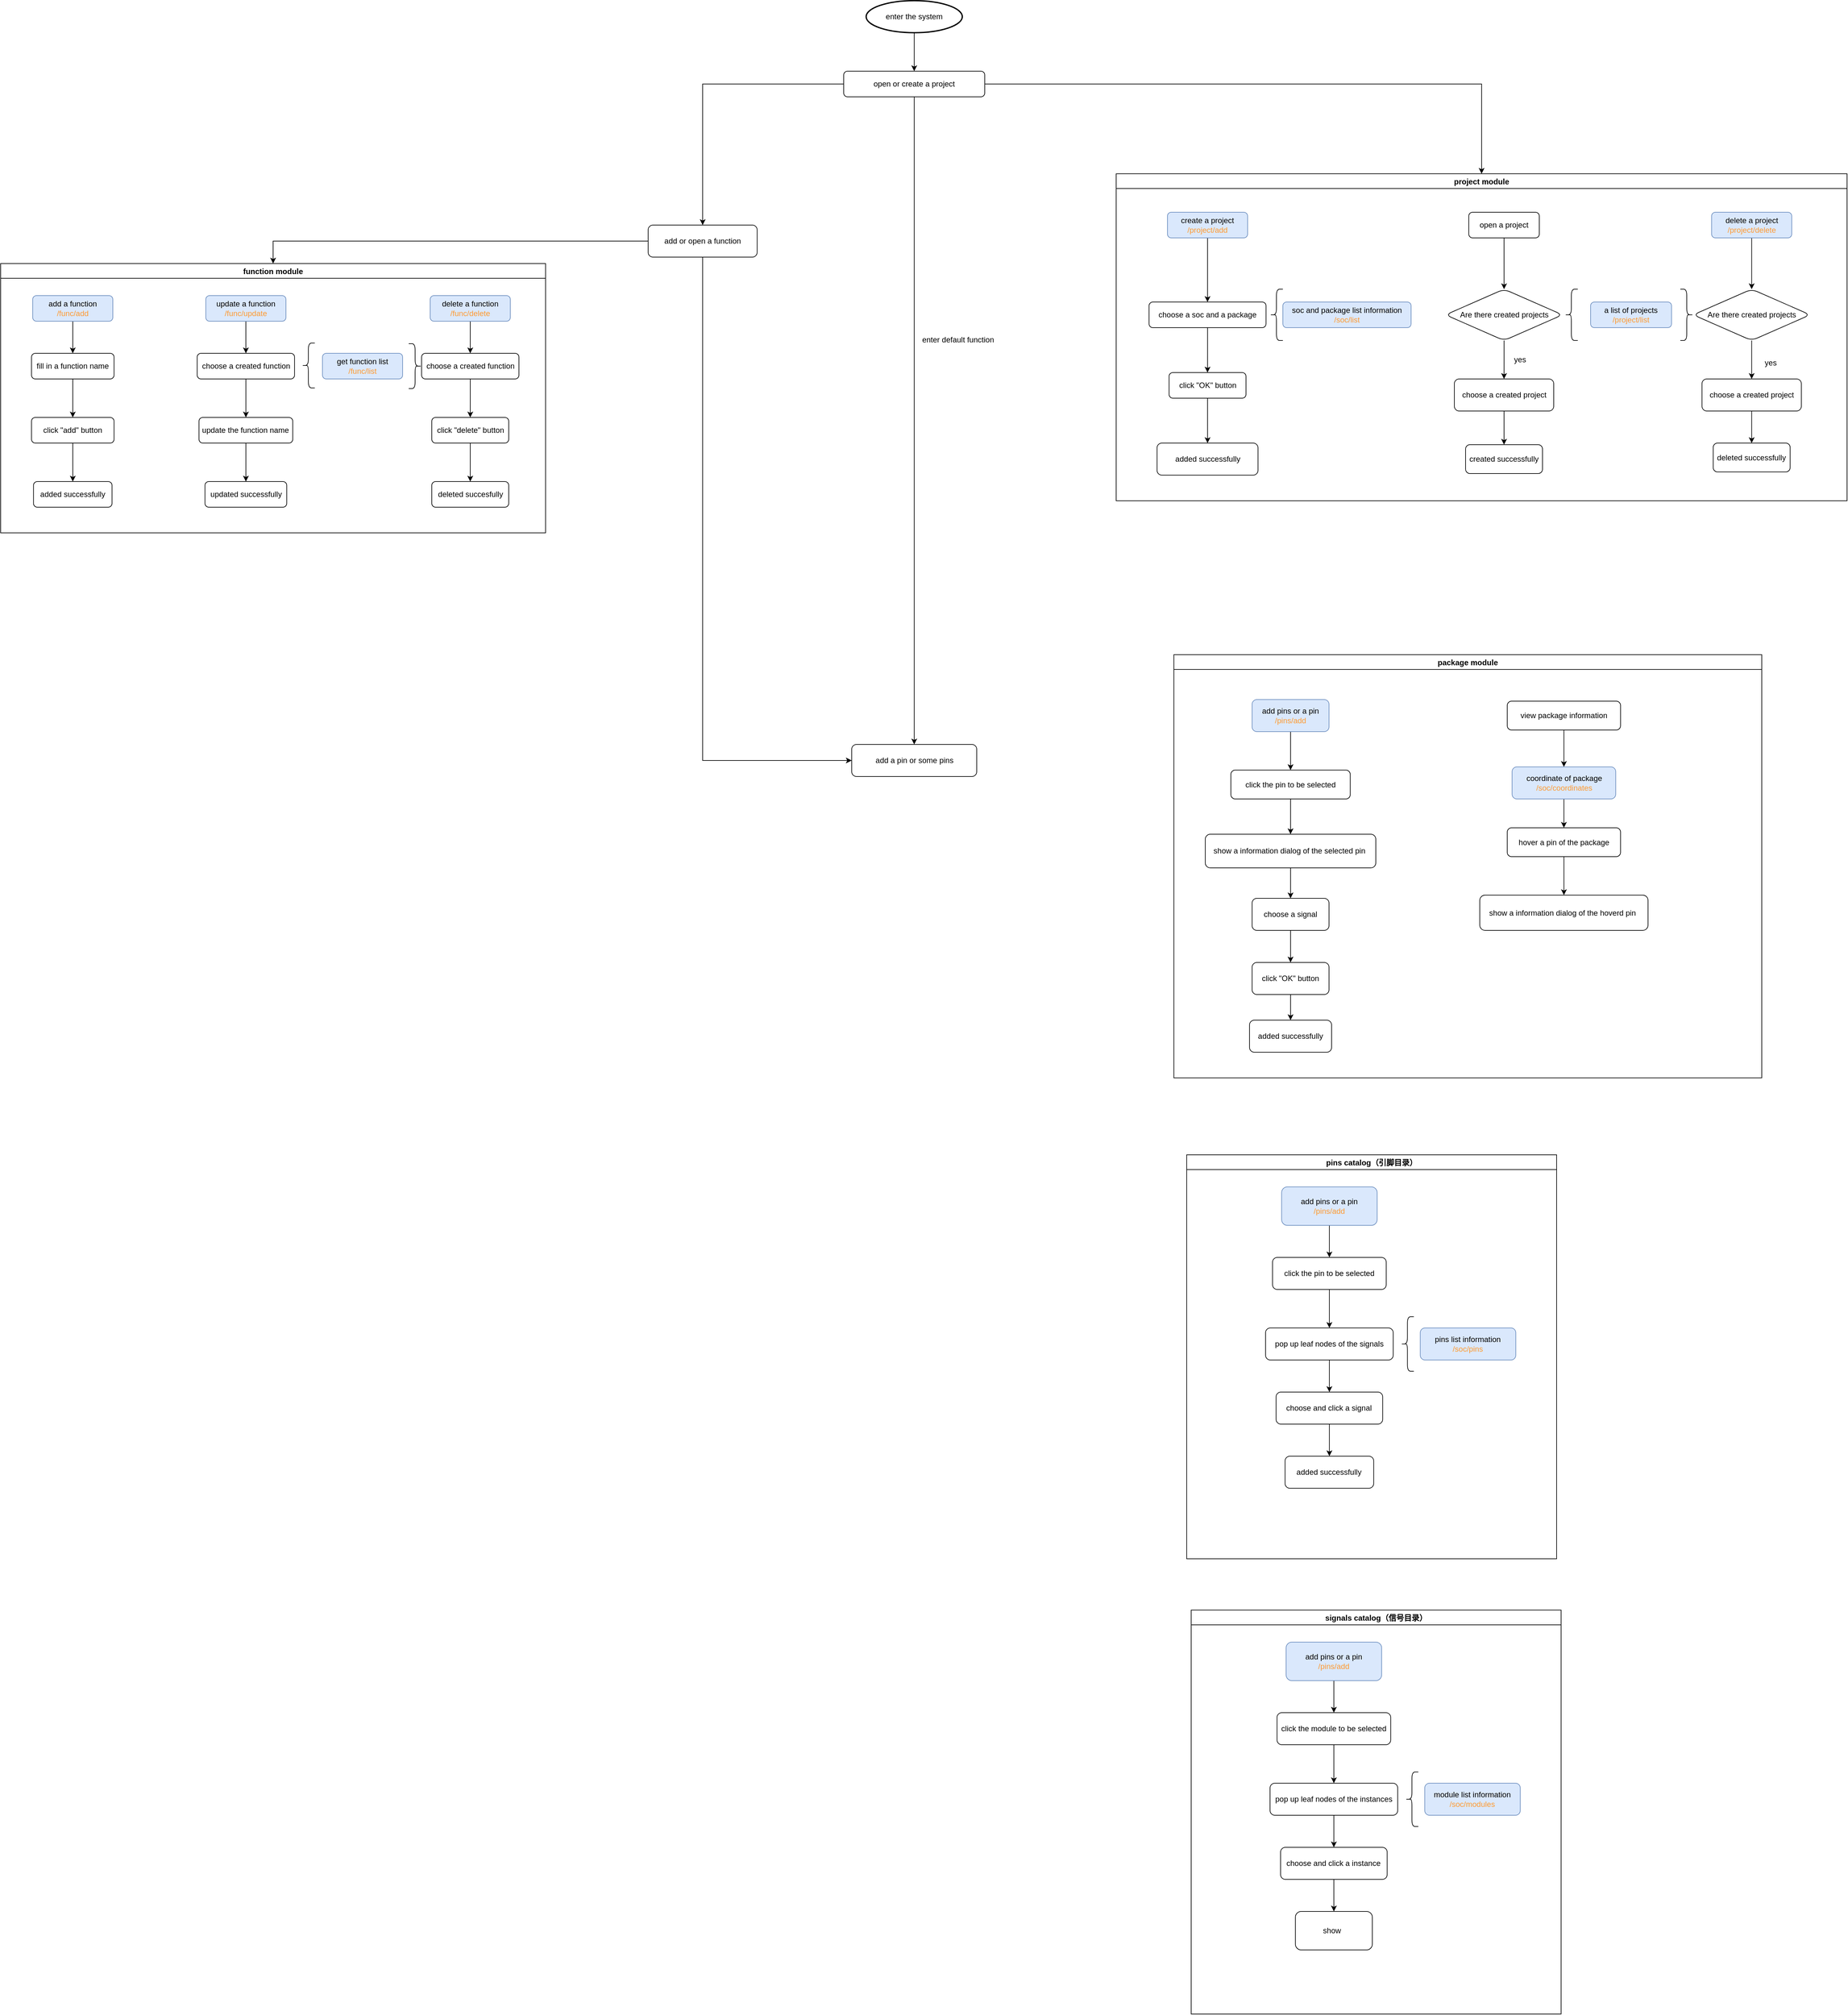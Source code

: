 <mxfile version="21.6.9" type="github">
  <diagram name="第 1 页" id="RwNHaqvqx1yM6rbf3E4Z">
    <mxGraphModel dx="3629" dy="1065" grid="1" gridSize="10" guides="1" tooltips="1" connect="1" arrows="1" fold="1" page="1" pageScale="1" pageWidth="827" pageHeight="1169" math="0" shadow="0">
      <root>
        <mxCell id="0" />
        <mxCell id="1" parent="0" />
        <mxCell id="MbABEbyhSuaw80Sl0B-3-3" style="edgeStyle=orthogonalEdgeStyle;rounded=0;orthogonalLoop=1;jettySize=auto;html=1;exitX=0.5;exitY=1;exitDx=0;exitDy=0;exitPerimeter=0;entryX=0.5;entryY=0;entryDx=0;entryDy=0;" edge="1" parent="1" source="MbABEbyhSuaw80Sl0B-3-1" target="MbABEbyhSuaw80Sl0B-3-2">
          <mxGeometry relative="1" as="geometry" />
        </mxCell>
        <mxCell id="MbABEbyhSuaw80Sl0B-3-1" value="enter the system" style="strokeWidth=2;html=1;shape=mxgraph.flowchart.start_1;whiteSpace=wrap;" vertex="1" parent="1">
          <mxGeometry x="320" y="40" width="150" height="50" as="geometry" />
        </mxCell>
        <mxCell id="MbABEbyhSuaw80Sl0B-3-5" style="edgeStyle=orthogonalEdgeStyle;rounded=0;orthogonalLoop=1;jettySize=auto;html=1;exitX=1;exitY=0.5;exitDx=0;exitDy=0;entryX=0.5;entryY=0;entryDx=0;entryDy=0;" edge="1" parent="1" source="MbABEbyhSuaw80Sl0B-3-2" target="MbABEbyhSuaw80Sl0B-3-4">
          <mxGeometry relative="1" as="geometry" />
        </mxCell>
        <mxCell id="MbABEbyhSuaw80Sl0B-3-42" value="" style="edgeStyle=orthogonalEdgeStyle;rounded=0;orthogonalLoop=1;jettySize=auto;html=1;" edge="1" parent="1" source="MbABEbyhSuaw80Sl0B-3-2" target="MbABEbyhSuaw80Sl0B-3-41">
          <mxGeometry relative="1" as="geometry" />
        </mxCell>
        <mxCell id="MbABEbyhSuaw80Sl0B-3-47" value="" style="edgeStyle=orthogonalEdgeStyle;rounded=0;orthogonalLoop=1;jettySize=auto;html=1;" edge="1" parent="1" source="MbABEbyhSuaw80Sl0B-3-2" target="MbABEbyhSuaw80Sl0B-3-46">
          <mxGeometry relative="1" as="geometry" />
        </mxCell>
        <mxCell id="MbABEbyhSuaw80Sl0B-3-2" value="open or create a project" style="rounded=1;whiteSpace=wrap;html=1;" vertex="1" parent="1">
          <mxGeometry x="285" y="150" width="220" height="40" as="geometry" />
        </mxCell>
        <mxCell id="MbABEbyhSuaw80Sl0B-3-4" value="project module" style="swimlane;" vertex="1" parent="1">
          <mxGeometry x="710" y="310" width="1140" height="510" as="geometry">
            <mxRectangle x="720" y="280" width="130" height="30" as="alternateBounds" />
          </mxGeometry>
        </mxCell>
        <mxCell id="MbABEbyhSuaw80Sl0B-3-12" style="edgeStyle=orthogonalEdgeStyle;rounded=0;orthogonalLoop=1;jettySize=auto;html=1;exitX=0.5;exitY=1;exitDx=0;exitDy=0;entryX=0.5;entryY=0;entryDx=0;entryDy=0;" edge="1" parent="MbABEbyhSuaw80Sl0B-3-4" source="MbABEbyhSuaw80Sl0B-3-6" target="MbABEbyhSuaw80Sl0B-3-11">
          <mxGeometry relative="1" as="geometry" />
        </mxCell>
        <mxCell id="MbABEbyhSuaw80Sl0B-3-6" value="create a project&lt;br&gt;&lt;font color=&quot;#ff9933&quot;&gt;/project/add&lt;/font&gt;" style="whiteSpace=wrap;html=1;fillColor=#dae8fc;strokeColor=#6c8ebf;rounded=1;" vertex="1" parent="MbABEbyhSuaw80Sl0B-3-4">
          <mxGeometry x="80" y="60" width="125" height="40" as="geometry" />
        </mxCell>
        <mxCell id="MbABEbyhSuaw80Sl0B-3-30" style="edgeStyle=orthogonalEdgeStyle;rounded=0;orthogonalLoop=1;jettySize=auto;html=1;exitX=0.5;exitY=1;exitDx=0;exitDy=0;entryX=0.5;entryY=0;entryDx=0;entryDy=0;" edge="1" parent="MbABEbyhSuaw80Sl0B-3-4" source="MbABEbyhSuaw80Sl0B-3-7" target="MbABEbyhSuaw80Sl0B-3-29">
          <mxGeometry relative="1" as="geometry" />
        </mxCell>
        <mxCell id="MbABEbyhSuaw80Sl0B-3-7" value="delete a project&lt;br&gt;&lt;font color=&quot;#ff9933&quot;&gt;/project/delete&lt;/font&gt;" style="whiteSpace=wrap;html=1;fillColor=#dae8fc;strokeColor=#6c8ebf;rounded=1;" vertex="1" parent="MbABEbyhSuaw80Sl0B-3-4">
          <mxGeometry x="928.75" y="60" width="125" height="40" as="geometry" />
        </mxCell>
        <mxCell id="MbABEbyhSuaw80Sl0B-3-21" value="" style="edgeStyle=orthogonalEdgeStyle;rounded=0;orthogonalLoop=1;jettySize=auto;html=1;" edge="1" parent="MbABEbyhSuaw80Sl0B-3-4" source="MbABEbyhSuaw80Sl0B-3-8" target="MbABEbyhSuaw80Sl0B-3-20">
          <mxGeometry relative="1" as="geometry" />
        </mxCell>
        <mxCell id="MbABEbyhSuaw80Sl0B-3-8" value="open a project" style="whiteSpace=wrap;html=1;rounded=1;" vertex="1" parent="MbABEbyhSuaw80Sl0B-3-4">
          <mxGeometry x="550" y="60" width="110" height="40" as="geometry" />
        </mxCell>
        <mxCell id="MbABEbyhSuaw80Sl0B-3-17" value="" style="edgeStyle=orthogonalEdgeStyle;rounded=0;orthogonalLoop=1;jettySize=auto;html=1;" edge="1" parent="MbABEbyhSuaw80Sl0B-3-4" source="MbABEbyhSuaw80Sl0B-3-11" target="MbABEbyhSuaw80Sl0B-3-16">
          <mxGeometry relative="1" as="geometry" />
        </mxCell>
        <mxCell id="MbABEbyhSuaw80Sl0B-3-11" value="choose a soc and a package" style="whiteSpace=wrap;html=1;rounded=1;" vertex="1" parent="MbABEbyhSuaw80Sl0B-3-4">
          <mxGeometry x="51.25" y="200" width="182.5" height="40" as="geometry" />
        </mxCell>
        <mxCell id="MbABEbyhSuaw80Sl0B-3-14" value="soc and package list information&lt;br&gt;&lt;font color=&quot;#ff9933&quot;&gt;/soc/list&lt;/font&gt;" style="whiteSpace=wrap;html=1;fillColor=#dae8fc;strokeColor=#6c8ebf;rounded=1;" vertex="1" parent="MbABEbyhSuaw80Sl0B-3-4">
          <mxGeometry x="260" y="200" width="200" height="40" as="geometry" />
        </mxCell>
        <mxCell id="MbABEbyhSuaw80Sl0B-3-19" value="" style="edgeStyle=orthogonalEdgeStyle;rounded=0;orthogonalLoop=1;jettySize=auto;html=1;" edge="1" parent="MbABEbyhSuaw80Sl0B-3-4" source="MbABEbyhSuaw80Sl0B-3-16" target="MbABEbyhSuaw80Sl0B-3-18">
          <mxGeometry relative="1" as="geometry" />
        </mxCell>
        <mxCell id="MbABEbyhSuaw80Sl0B-3-16" value="click &quot;OK&quot; button" style="whiteSpace=wrap;html=1;rounded=1;" vertex="1" parent="MbABEbyhSuaw80Sl0B-3-4">
          <mxGeometry x="82.5" y="310" width="120" height="40" as="geometry" />
        </mxCell>
        <mxCell id="MbABEbyhSuaw80Sl0B-3-18" value="added successfully" style="whiteSpace=wrap;html=1;rounded=1;" vertex="1" parent="MbABEbyhSuaw80Sl0B-3-4">
          <mxGeometry x="63.75" y="420" width="157.5" height="50" as="geometry" />
        </mxCell>
        <mxCell id="MbABEbyhSuaw80Sl0B-3-23" value="" style="edgeStyle=orthogonalEdgeStyle;rounded=0;orthogonalLoop=1;jettySize=auto;html=1;" edge="1" parent="MbABEbyhSuaw80Sl0B-3-4" source="MbABEbyhSuaw80Sl0B-3-20" target="MbABEbyhSuaw80Sl0B-3-22">
          <mxGeometry relative="1" as="geometry" />
        </mxCell>
        <mxCell id="MbABEbyhSuaw80Sl0B-3-20" value="Are there created projects" style="rhombus;whiteSpace=wrap;html=1;rounded=1;" vertex="1" parent="MbABEbyhSuaw80Sl0B-3-4">
          <mxGeometry x="513.75" y="180" width="182.5" height="80" as="geometry" />
        </mxCell>
        <mxCell id="MbABEbyhSuaw80Sl0B-3-26" value="" style="edgeStyle=orthogonalEdgeStyle;rounded=0;orthogonalLoop=1;jettySize=auto;html=1;" edge="1" parent="MbABEbyhSuaw80Sl0B-3-4" source="MbABEbyhSuaw80Sl0B-3-22" target="MbABEbyhSuaw80Sl0B-3-25">
          <mxGeometry relative="1" as="geometry" />
        </mxCell>
        <mxCell id="MbABEbyhSuaw80Sl0B-3-22" value="choose a created project" style="whiteSpace=wrap;html=1;rounded=1;" vertex="1" parent="MbABEbyhSuaw80Sl0B-3-4">
          <mxGeometry x="527.5" y="320" width="155" height="50" as="geometry" />
        </mxCell>
        <mxCell id="MbABEbyhSuaw80Sl0B-3-24" value="yes" style="text;html=1;strokeColor=none;fillColor=none;align=center;verticalAlign=middle;whiteSpace=wrap;rounded=0;" vertex="1" parent="MbABEbyhSuaw80Sl0B-3-4">
          <mxGeometry x="600" y="275" width="60" height="30" as="geometry" />
        </mxCell>
        <mxCell id="MbABEbyhSuaw80Sl0B-3-25" value="created successfully" style="whiteSpace=wrap;html=1;rounded=1;" vertex="1" parent="MbABEbyhSuaw80Sl0B-3-4">
          <mxGeometry x="545" y="422.5" width="120" height="45" as="geometry" />
        </mxCell>
        <mxCell id="MbABEbyhSuaw80Sl0B-3-32" style="edgeStyle=orthogonalEdgeStyle;rounded=0;orthogonalLoop=1;jettySize=auto;html=1;exitX=0.5;exitY=1;exitDx=0;exitDy=0;entryX=0.5;entryY=0;entryDx=0;entryDy=0;" edge="1" parent="MbABEbyhSuaw80Sl0B-3-4" source="MbABEbyhSuaw80Sl0B-3-29" target="MbABEbyhSuaw80Sl0B-3-31">
          <mxGeometry relative="1" as="geometry" />
        </mxCell>
        <mxCell id="MbABEbyhSuaw80Sl0B-3-29" value="Are there created projects" style="rhombus;whiteSpace=wrap;html=1;rounded=1;" vertex="1" parent="MbABEbyhSuaw80Sl0B-3-4">
          <mxGeometry x="900" y="180" width="182.5" height="80" as="geometry" />
        </mxCell>
        <mxCell id="MbABEbyhSuaw80Sl0B-3-34" style="edgeStyle=orthogonalEdgeStyle;rounded=0;orthogonalLoop=1;jettySize=auto;html=1;exitX=0.5;exitY=1;exitDx=0;exitDy=0;entryX=0.5;entryY=0;entryDx=0;entryDy=0;" edge="1" parent="MbABEbyhSuaw80Sl0B-3-4" source="MbABEbyhSuaw80Sl0B-3-31" target="MbABEbyhSuaw80Sl0B-3-33">
          <mxGeometry relative="1" as="geometry" />
        </mxCell>
        <mxCell id="MbABEbyhSuaw80Sl0B-3-31" value="choose a created project" style="whiteSpace=wrap;html=1;rounded=1;" vertex="1" parent="MbABEbyhSuaw80Sl0B-3-4">
          <mxGeometry x="913.75" y="320" width="155" height="50" as="geometry" />
        </mxCell>
        <mxCell id="MbABEbyhSuaw80Sl0B-3-33" value="deleted successfully" style="whiteSpace=wrap;html=1;rounded=1;" vertex="1" parent="MbABEbyhSuaw80Sl0B-3-4">
          <mxGeometry x="931.25" y="420" width="120" height="45" as="geometry" />
        </mxCell>
        <mxCell id="MbABEbyhSuaw80Sl0B-3-35" value="a list of projects&lt;br&gt;&lt;font color=&quot;#ff9933&quot;&gt;/project/list&lt;/font&gt;" style="whiteSpace=wrap;html=1;fillColor=#dae8fc;strokeColor=#6c8ebf;rounded=1;" vertex="1" parent="MbABEbyhSuaw80Sl0B-3-4">
          <mxGeometry x="740" y="200" width="126.25" height="40" as="geometry" />
        </mxCell>
        <mxCell id="MbABEbyhSuaw80Sl0B-3-38" value="" style="shape=curlyBracket;whiteSpace=wrap;html=1;rounded=1;labelPosition=left;verticalLabelPosition=middle;align=right;verticalAlign=middle;size=0.5;" vertex="1" parent="MbABEbyhSuaw80Sl0B-3-4">
          <mxGeometry x="240" y="180" width="20" height="80" as="geometry" />
        </mxCell>
        <mxCell id="MbABEbyhSuaw80Sl0B-3-39" value="" style="shape=curlyBracket;whiteSpace=wrap;html=1;rounded=1;labelPosition=left;verticalLabelPosition=middle;align=right;verticalAlign=middle;size=0.5;" vertex="1" parent="MbABEbyhSuaw80Sl0B-3-4">
          <mxGeometry x="700" y="180" width="20" height="80" as="geometry" />
        </mxCell>
        <mxCell id="MbABEbyhSuaw80Sl0B-3-40" value="" style="shape=curlyBracket;whiteSpace=wrap;html=1;rounded=1;flipH=1;labelPosition=right;verticalLabelPosition=middle;align=left;verticalAlign=middle;" vertex="1" parent="MbABEbyhSuaw80Sl0B-3-4">
          <mxGeometry x="880" y="180" width="20" height="80" as="geometry" />
        </mxCell>
        <mxCell id="MbABEbyhSuaw80Sl0B-3-45" value="yes" style="text;html=1;strokeColor=none;fillColor=none;align=center;verticalAlign=middle;whiteSpace=wrap;rounded=0;" vertex="1" parent="MbABEbyhSuaw80Sl0B-3-4">
          <mxGeometry x="991.25" y="280" width="60" height="30" as="geometry" />
        </mxCell>
        <mxCell id="MbABEbyhSuaw80Sl0B-3-41" value="add a pin or some pins" style="whiteSpace=wrap;html=1;rounded=1;" vertex="1" parent="1">
          <mxGeometry x="297.5" y="1200" width="195" height="50" as="geometry" />
        </mxCell>
        <mxCell id="MbABEbyhSuaw80Sl0B-3-44" value="enter default function" style="text;html=1;strokeColor=none;fillColor=none;align=center;verticalAlign=middle;whiteSpace=wrap;rounded=0;" vertex="1" parent="1">
          <mxGeometry x="390" y="554" width="147" height="30" as="geometry" />
        </mxCell>
        <mxCell id="MbABEbyhSuaw80Sl0B-3-48" style="edgeStyle=orthogonalEdgeStyle;rounded=0;orthogonalLoop=1;jettySize=auto;html=1;exitX=0.5;exitY=1;exitDx=0;exitDy=0;entryX=0;entryY=0.5;entryDx=0;entryDy=0;" edge="1" parent="1" source="MbABEbyhSuaw80Sl0B-3-46" target="MbABEbyhSuaw80Sl0B-3-41">
          <mxGeometry relative="1" as="geometry" />
        </mxCell>
        <mxCell id="MbABEbyhSuaw80Sl0B-3-50" style="edgeStyle=orthogonalEdgeStyle;rounded=0;orthogonalLoop=1;jettySize=auto;html=1;exitX=0;exitY=0.5;exitDx=0;exitDy=0;entryX=0.5;entryY=0;entryDx=0;entryDy=0;" edge="1" parent="1" source="MbABEbyhSuaw80Sl0B-3-46" target="MbABEbyhSuaw80Sl0B-3-49">
          <mxGeometry relative="1" as="geometry" />
        </mxCell>
        <mxCell id="MbABEbyhSuaw80Sl0B-3-46" value="add or open a function" style="whiteSpace=wrap;html=1;rounded=1;" vertex="1" parent="1">
          <mxGeometry x="-20" y="390" width="170" height="50" as="geometry" />
        </mxCell>
        <mxCell id="MbABEbyhSuaw80Sl0B-3-49" value="function module" style="swimlane;" vertex="1" parent="1">
          <mxGeometry x="-1030" y="450" width="850" height="420" as="geometry" />
        </mxCell>
        <mxCell id="MbABEbyhSuaw80Sl0B-3-51" value="get function list&lt;br&gt;&lt;font color=&quot;#ff9933&quot;&gt;/func/list&lt;/font&gt;" style="whiteSpace=wrap;html=1;fillColor=#dae8fc;strokeColor=#6c8ebf;rounded=1;" vertex="1" parent="MbABEbyhSuaw80Sl0B-3-49">
          <mxGeometry x="502" y="140" width="125" height="40" as="geometry" />
        </mxCell>
        <mxCell id="MbABEbyhSuaw80Sl0B-3-57" style="edgeStyle=orthogonalEdgeStyle;rounded=0;orthogonalLoop=1;jettySize=auto;html=1;exitX=0.5;exitY=1;exitDx=0;exitDy=0;entryX=0.5;entryY=0;entryDx=0;entryDy=0;" edge="1" parent="MbABEbyhSuaw80Sl0B-3-49" source="MbABEbyhSuaw80Sl0B-3-52" target="MbABEbyhSuaw80Sl0B-3-56">
          <mxGeometry relative="1" as="geometry" />
        </mxCell>
        <mxCell id="MbABEbyhSuaw80Sl0B-3-52" value="add a function&lt;br&gt;&lt;font color=&quot;#ff9933&quot;&gt;/func/add&lt;/font&gt;" style="whiteSpace=wrap;html=1;fillColor=#dae8fc;strokeColor=#6c8ebf;rounded=1;" vertex="1" parent="MbABEbyhSuaw80Sl0B-3-49">
          <mxGeometry x="50" y="50" width="125" height="40" as="geometry" />
        </mxCell>
        <mxCell id="MbABEbyhSuaw80Sl0B-3-63" style="edgeStyle=orthogonalEdgeStyle;rounded=0;orthogonalLoop=1;jettySize=auto;html=1;exitX=0.5;exitY=1;exitDx=0;exitDy=0;" edge="1" parent="MbABEbyhSuaw80Sl0B-3-49" source="MbABEbyhSuaw80Sl0B-3-53" target="MbABEbyhSuaw80Sl0B-3-62">
          <mxGeometry relative="1" as="geometry" />
        </mxCell>
        <mxCell id="MbABEbyhSuaw80Sl0B-3-53" value="update a function&lt;br&gt;&lt;font color=&quot;#ff9933&quot;&gt;/func/update&lt;/font&gt;" style="whiteSpace=wrap;html=1;fillColor=#dae8fc;strokeColor=#6c8ebf;rounded=1;" vertex="1" parent="MbABEbyhSuaw80Sl0B-3-49">
          <mxGeometry x="320" y="50" width="125" height="40" as="geometry" />
        </mxCell>
        <mxCell id="MbABEbyhSuaw80Sl0B-3-69" style="edgeStyle=orthogonalEdgeStyle;rounded=0;orthogonalLoop=1;jettySize=auto;html=1;exitX=0.5;exitY=1;exitDx=0;exitDy=0;entryX=0.5;entryY=0;entryDx=0;entryDy=0;" edge="1" parent="MbABEbyhSuaw80Sl0B-3-49" source="MbABEbyhSuaw80Sl0B-3-54" target="MbABEbyhSuaw80Sl0B-3-68">
          <mxGeometry relative="1" as="geometry" />
        </mxCell>
        <mxCell id="MbABEbyhSuaw80Sl0B-3-54" value="delete a function&lt;br&gt;&lt;font color=&quot;#ff9933&quot;&gt;/func/delete&lt;/font&gt;" style="whiteSpace=wrap;html=1;fillColor=#dae8fc;strokeColor=#6c8ebf;rounded=1;" vertex="1" parent="MbABEbyhSuaw80Sl0B-3-49">
          <mxGeometry x="670" y="50" width="125" height="40" as="geometry" />
        </mxCell>
        <mxCell id="MbABEbyhSuaw80Sl0B-3-60" value="" style="edgeStyle=orthogonalEdgeStyle;rounded=0;orthogonalLoop=1;jettySize=auto;html=1;" edge="1" parent="MbABEbyhSuaw80Sl0B-3-49" source="MbABEbyhSuaw80Sl0B-3-55" target="MbABEbyhSuaw80Sl0B-3-59">
          <mxGeometry relative="1" as="geometry" />
        </mxCell>
        <mxCell id="MbABEbyhSuaw80Sl0B-3-55" value="click &quot;add&quot; button" style="whiteSpace=wrap;html=1;rounded=1;" vertex="1" parent="MbABEbyhSuaw80Sl0B-3-49">
          <mxGeometry x="48.13" y="240" width="128.75" height="40" as="geometry" />
        </mxCell>
        <mxCell id="MbABEbyhSuaw80Sl0B-3-58" style="edgeStyle=orthogonalEdgeStyle;rounded=0;orthogonalLoop=1;jettySize=auto;html=1;exitX=0.5;exitY=1;exitDx=0;exitDy=0;entryX=0.5;entryY=0;entryDx=0;entryDy=0;" edge="1" parent="MbABEbyhSuaw80Sl0B-3-49" source="MbABEbyhSuaw80Sl0B-3-56" target="MbABEbyhSuaw80Sl0B-3-55">
          <mxGeometry relative="1" as="geometry" />
        </mxCell>
        <mxCell id="MbABEbyhSuaw80Sl0B-3-56" value="fill in a function name" style="whiteSpace=wrap;html=1;rounded=1;" vertex="1" parent="MbABEbyhSuaw80Sl0B-3-49">
          <mxGeometry x="48.13" y="140" width="128.75" height="40" as="geometry" />
        </mxCell>
        <mxCell id="MbABEbyhSuaw80Sl0B-3-59" value="added successfully" style="whiteSpace=wrap;html=1;rounded=1;" vertex="1" parent="MbABEbyhSuaw80Sl0B-3-49">
          <mxGeometry x="51.25" y="340" width="122.5" height="40" as="geometry" />
        </mxCell>
        <mxCell id="MbABEbyhSuaw80Sl0B-3-65" value="" style="edgeStyle=orthogonalEdgeStyle;rounded=0;orthogonalLoop=1;jettySize=auto;html=1;" edge="1" parent="MbABEbyhSuaw80Sl0B-3-49" source="MbABEbyhSuaw80Sl0B-3-62" target="MbABEbyhSuaw80Sl0B-3-64">
          <mxGeometry relative="1" as="geometry" />
        </mxCell>
        <mxCell id="MbABEbyhSuaw80Sl0B-3-62" value="choose a created function" style="whiteSpace=wrap;html=1;rounded=1;" vertex="1" parent="MbABEbyhSuaw80Sl0B-3-49">
          <mxGeometry x="306.57" y="140" width="151.87" height="40" as="geometry" />
        </mxCell>
        <mxCell id="MbABEbyhSuaw80Sl0B-3-67" value="" style="edgeStyle=orthogonalEdgeStyle;rounded=0;orthogonalLoop=1;jettySize=auto;html=1;" edge="1" parent="MbABEbyhSuaw80Sl0B-3-49" source="MbABEbyhSuaw80Sl0B-3-64" target="MbABEbyhSuaw80Sl0B-3-66">
          <mxGeometry relative="1" as="geometry" />
        </mxCell>
        <mxCell id="MbABEbyhSuaw80Sl0B-3-64" value="update the function name" style="whiteSpace=wrap;html=1;rounded=1;" vertex="1" parent="MbABEbyhSuaw80Sl0B-3-49">
          <mxGeometry x="309.38" y="240" width="146.25" height="40" as="geometry" />
        </mxCell>
        <mxCell id="MbABEbyhSuaw80Sl0B-3-66" value="updated successfully" style="whiteSpace=wrap;html=1;rounded=1;" vertex="1" parent="MbABEbyhSuaw80Sl0B-3-49">
          <mxGeometry x="318.75" y="340" width="127.5" height="40" as="geometry" />
        </mxCell>
        <mxCell id="MbABEbyhSuaw80Sl0B-3-71" value="" style="edgeStyle=orthogonalEdgeStyle;rounded=0;orthogonalLoop=1;jettySize=auto;html=1;" edge="1" parent="MbABEbyhSuaw80Sl0B-3-49" source="MbABEbyhSuaw80Sl0B-3-68" target="MbABEbyhSuaw80Sl0B-3-70">
          <mxGeometry relative="1" as="geometry" />
        </mxCell>
        <mxCell id="MbABEbyhSuaw80Sl0B-3-68" value="choose a created function" style="whiteSpace=wrap;html=1;rounded=1;" vertex="1" parent="MbABEbyhSuaw80Sl0B-3-49">
          <mxGeometry x="656.57" y="140" width="151.87" height="40" as="geometry" />
        </mxCell>
        <mxCell id="MbABEbyhSuaw80Sl0B-3-73" value="" style="edgeStyle=orthogonalEdgeStyle;rounded=0;orthogonalLoop=1;jettySize=auto;html=1;" edge="1" parent="MbABEbyhSuaw80Sl0B-3-49" source="MbABEbyhSuaw80Sl0B-3-70" target="MbABEbyhSuaw80Sl0B-3-72">
          <mxGeometry relative="1" as="geometry" />
        </mxCell>
        <mxCell id="MbABEbyhSuaw80Sl0B-3-70" value="click &quot;delete&quot; button" style="whiteSpace=wrap;html=1;rounded=1;" vertex="1" parent="MbABEbyhSuaw80Sl0B-3-49">
          <mxGeometry x="672.5" y="240" width="120" height="40" as="geometry" />
        </mxCell>
        <mxCell id="MbABEbyhSuaw80Sl0B-3-72" value="deleted succesfully" style="whiteSpace=wrap;html=1;rounded=1;" vertex="1" parent="MbABEbyhSuaw80Sl0B-3-49">
          <mxGeometry x="672.5" y="340" width="120" height="40" as="geometry" />
        </mxCell>
        <mxCell id="MbABEbyhSuaw80Sl0B-3-74" value="" style="shape=curlyBracket;whiteSpace=wrap;html=1;rounded=1;labelPosition=left;verticalLabelPosition=middle;align=right;verticalAlign=middle;size=0.5;" vertex="1" parent="MbABEbyhSuaw80Sl0B-3-49">
          <mxGeometry x="470" y="124" width="20" height="70" as="geometry" />
        </mxCell>
        <mxCell id="MbABEbyhSuaw80Sl0B-3-75" value="" style="shape=curlyBracket;whiteSpace=wrap;html=1;rounded=1;flipH=1;labelPosition=right;verticalLabelPosition=middle;align=left;verticalAlign=middle;" vertex="1" parent="MbABEbyhSuaw80Sl0B-3-49">
          <mxGeometry x="636.5" y="125" width="20" height="70" as="geometry" />
        </mxCell>
        <mxCell id="MbABEbyhSuaw80Sl0B-3-76" value="package module" style="swimlane;" vertex="1" parent="1">
          <mxGeometry x="800" y="1060" width="917" height="660" as="geometry" />
        </mxCell>
        <mxCell id="MbABEbyhSuaw80Sl0B-3-80" style="edgeStyle=orthogonalEdgeStyle;rounded=0;orthogonalLoop=1;jettySize=auto;html=1;exitX=0.5;exitY=1;exitDx=0;exitDy=0;entryX=0.5;entryY=0;entryDx=0;entryDy=0;" edge="1" parent="MbABEbyhSuaw80Sl0B-3-76" source="MbABEbyhSuaw80Sl0B-3-77" target="MbABEbyhSuaw80Sl0B-3-79">
          <mxGeometry relative="1" as="geometry" />
        </mxCell>
        <mxCell id="MbABEbyhSuaw80Sl0B-3-77" value="add pins or a pin&lt;br style=&quot;border-color: var(--border-color);&quot;&gt;&lt;font style=&quot;border-color: var(--border-color);&quot; color=&quot;#ff9933&quot;&gt;/pins/add&lt;/font&gt;" style="whiteSpace=wrap;html=1;rounded=1;fillColor=#dae8fc;strokeColor=#6c8ebf;" vertex="1" parent="MbABEbyhSuaw80Sl0B-3-76">
          <mxGeometry x="122" y="70" width="120" height="50" as="geometry" />
        </mxCell>
        <mxCell id="MbABEbyhSuaw80Sl0B-3-92" style="edgeStyle=orthogonalEdgeStyle;rounded=0;orthogonalLoop=1;jettySize=auto;html=1;exitX=0.5;exitY=1;exitDx=0;exitDy=0;entryX=0.5;entryY=0;entryDx=0;entryDy=0;" edge="1" parent="MbABEbyhSuaw80Sl0B-3-76" source="MbABEbyhSuaw80Sl0B-3-78" target="MbABEbyhSuaw80Sl0B-3-91">
          <mxGeometry relative="1" as="geometry" />
        </mxCell>
        <mxCell id="MbABEbyhSuaw80Sl0B-3-78" value="view package information" style="whiteSpace=wrap;html=1;rounded=1;" vertex="1" parent="MbABEbyhSuaw80Sl0B-3-76">
          <mxGeometry x="520" y="72.5" width="176.75" height="45" as="geometry" />
        </mxCell>
        <mxCell id="MbABEbyhSuaw80Sl0B-3-82" value="" style="edgeStyle=orthogonalEdgeStyle;rounded=0;orthogonalLoop=1;jettySize=auto;html=1;" edge="1" parent="MbABEbyhSuaw80Sl0B-3-76" source="MbABEbyhSuaw80Sl0B-3-79" target="MbABEbyhSuaw80Sl0B-3-81">
          <mxGeometry relative="1" as="geometry" />
        </mxCell>
        <mxCell id="MbABEbyhSuaw80Sl0B-3-79" value="click the pin to be selected" style="whiteSpace=wrap;html=1;rounded=1;" vertex="1" parent="MbABEbyhSuaw80Sl0B-3-76">
          <mxGeometry x="88.9" y="180" width="186.19" height="45" as="geometry" />
        </mxCell>
        <mxCell id="MbABEbyhSuaw80Sl0B-3-84" value="" style="edgeStyle=orthogonalEdgeStyle;rounded=0;orthogonalLoop=1;jettySize=auto;html=1;" edge="1" parent="MbABEbyhSuaw80Sl0B-3-76" source="MbABEbyhSuaw80Sl0B-3-81" target="MbABEbyhSuaw80Sl0B-3-83">
          <mxGeometry relative="1" as="geometry" />
        </mxCell>
        <mxCell id="MbABEbyhSuaw80Sl0B-3-81" value="show a information dialog of the selected pin&amp;nbsp;" style="whiteSpace=wrap;html=1;rounded=1;" vertex="1" parent="MbABEbyhSuaw80Sl0B-3-76">
          <mxGeometry x="48.99" y="280" width="266" height="52.5" as="geometry" />
        </mxCell>
        <mxCell id="MbABEbyhSuaw80Sl0B-3-86" value="" style="edgeStyle=orthogonalEdgeStyle;rounded=0;orthogonalLoop=1;jettySize=auto;html=1;" edge="1" parent="MbABEbyhSuaw80Sl0B-3-76" source="MbABEbyhSuaw80Sl0B-3-83" target="MbABEbyhSuaw80Sl0B-3-85">
          <mxGeometry relative="1" as="geometry" />
        </mxCell>
        <mxCell id="MbABEbyhSuaw80Sl0B-3-83" value="choose a signal" style="whiteSpace=wrap;html=1;rounded=1;" vertex="1" parent="MbABEbyhSuaw80Sl0B-3-76">
          <mxGeometry x="122" y="380" width="120" height="50" as="geometry" />
        </mxCell>
        <mxCell id="MbABEbyhSuaw80Sl0B-3-88" value="" style="edgeStyle=orthogonalEdgeStyle;rounded=0;orthogonalLoop=1;jettySize=auto;html=1;" edge="1" parent="MbABEbyhSuaw80Sl0B-3-76" source="MbABEbyhSuaw80Sl0B-3-85" target="MbABEbyhSuaw80Sl0B-3-87">
          <mxGeometry relative="1" as="geometry" />
        </mxCell>
        <mxCell id="MbABEbyhSuaw80Sl0B-3-85" value="click &quot;OK&quot; button" style="whiteSpace=wrap;html=1;rounded=1;" vertex="1" parent="MbABEbyhSuaw80Sl0B-3-76">
          <mxGeometry x="122" y="480" width="120" height="50" as="geometry" />
        </mxCell>
        <mxCell id="MbABEbyhSuaw80Sl0B-3-87" value="added successfully" style="whiteSpace=wrap;html=1;rounded=1;" vertex="1" parent="MbABEbyhSuaw80Sl0B-3-76">
          <mxGeometry x="118" y="570" width="128" height="50" as="geometry" />
        </mxCell>
        <mxCell id="MbABEbyhSuaw80Sl0B-3-94" style="edgeStyle=orthogonalEdgeStyle;rounded=0;orthogonalLoop=1;jettySize=auto;html=1;exitX=0.5;exitY=1;exitDx=0;exitDy=0;entryX=0.5;entryY=0;entryDx=0;entryDy=0;" edge="1" parent="MbABEbyhSuaw80Sl0B-3-76" source="MbABEbyhSuaw80Sl0B-3-91" target="MbABEbyhSuaw80Sl0B-3-93">
          <mxGeometry relative="1" as="geometry" />
        </mxCell>
        <mxCell id="MbABEbyhSuaw80Sl0B-3-91" value="coordinate of package&lt;br style=&quot;border-color: var(--border-color);&quot;&gt;&lt;font style=&quot;border-color: var(--border-color);&quot; color=&quot;#ff9933&quot;&gt;/soc/coordinates&lt;/font&gt;" style="whiteSpace=wrap;html=1;rounded=1;fillColor=#dae8fc;strokeColor=#6c8ebf;" vertex="1" parent="MbABEbyhSuaw80Sl0B-3-76">
          <mxGeometry x="527.56" y="175" width="161.62" height="50" as="geometry" />
        </mxCell>
        <mxCell id="MbABEbyhSuaw80Sl0B-3-96" value="" style="edgeStyle=orthogonalEdgeStyle;rounded=0;orthogonalLoop=1;jettySize=auto;html=1;" edge="1" parent="MbABEbyhSuaw80Sl0B-3-76" source="MbABEbyhSuaw80Sl0B-3-93" target="MbABEbyhSuaw80Sl0B-3-95">
          <mxGeometry relative="1" as="geometry" />
        </mxCell>
        <mxCell id="MbABEbyhSuaw80Sl0B-3-93" value="hover a pin of the package" style="whiteSpace=wrap;html=1;rounded=1;" vertex="1" parent="MbABEbyhSuaw80Sl0B-3-76">
          <mxGeometry x="519.99" y="270" width="176.75" height="45" as="geometry" />
        </mxCell>
        <mxCell id="MbABEbyhSuaw80Sl0B-3-95" value="show a information dialog of the hoverd pin&amp;nbsp;" style="whiteSpace=wrap;html=1;rounded=1;" vertex="1" parent="MbABEbyhSuaw80Sl0B-3-76">
          <mxGeometry x="477.16" y="375" width="262.44" height="55" as="geometry" />
        </mxCell>
        <mxCell id="MbABEbyhSuaw80Sl0B-3-97" value="pins catalog（引脚目录）" style="swimlane;" vertex="1" parent="1">
          <mxGeometry x="820" y="1840" width="577" height="630" as="geometry" />
        </mxCell>
        <mxCell id="MbABEbyhSuaw80Sl0B-3-100" style="edgeStyle=orthogonalEdgeStyle;rounded=0;orthogonalLoop=1;jettySize=auto;html=1;exitX=0.5;exitY=1;exitDx=0;exitDy=0;entryX=0.5;entryY=0;entryDx=0;entryDy=0;" edge="1" parent="MbABEbyhSuaw80Sl0B-3-97" source="MbABEbyhSuaw80Sl0B-3-98" target="MbABEbyhSuaw80Sl0B-3-99">
          <mxGeometry relative="1" as="geometry" />
        </mxCell>
        <mxCell id="MbABEbyhSuaw80Sl0B-3-98" value="add pins or a pin&lt;br style=&quot;border-color: var(--border-color);&quot;&gt;&lt;font style=&quot;border-color: var(--border-color);&quot; color=&quot;#ff9933&quot;&gt;/pins/add&lt;/font&gt;" style="whiteSpace=wrap;html=1;rounded=1;fillColor=#dae8fc;strokeColor=#6c8ebf;" vertex="1" parent="MbABEbyhSuaw80Sl0B-3-97">
          <mxGeometry x="148.06" y="50" width="149" height="60" as="geometry" />
        </mxCell>
        <mxCell id="MbABEbyhSuaw80Sl0B-3-102" value="" style="edgeStyle=orthogonalEdgeStyle;rounded=0;orthogonalLoop=1;jettySize=auto;html=1;" edge="1" parent="MbABEbyhSuaw80Sl0B-3-97" source="MbABEbyhSuaw80Sl0B-3-99" target="MbABEbyhSuaw80Sl0B-3-101">
          <mxGeometry relative="1" as="geometry" />
        </mxCell>
        <mxCell id="MbABEbyhSuaw80Sl0B-3-99" value="click the pin to be selected" style="whiteSpace=wrap;html=1;rounded=1;" vertex="1" parent="MbABEbyhSuaw80Sl0B-3-97">
          <mxGeometry x="133.89" y="160" width="177.34" height="50" as="geometry" />
        </mxCell>
        <mxCell id="MbABEbyhSuaw80Sl0B-3-104" value="" style="edgeStyle=orthogonalEdgeStyle;rounded=0;orthogonalLoop=1;jettySize=auto;html=1;" edge="1" parent="MbABEbyhSuaw80Sl0B-3-97" source="MbABEbyhSuaw80Sl0B-3-101" target="MbABEbyhSuaw80Sl0B-3-103">
          <mxGeometry relative="1" as="geometry" />
        </mxCell>
        <mxCell id="MbABEbyhSuaw80Sl0B-3-101" value="pop up leaf nodes of the signals" style="whiteSpace=wrap;html=1;rounded=1;" vertex="1" parent="MbABEbyhSuaw80Sl0B-3-97">
          <mxGeometry x="123" y="270" width="199.12" height="50" as="geometry" />
        </mxCell>
        <mxCell id="MbABEbyhSuaw80Sl0B-3-106" value="" style="edgeStyle=orthogonalEdgeStyle;rounded=0;orthogonalLoop=1;jettySize=auto;html=1;" edge="1" parent="MbABEbyhSuaw80Sl0B-3-97" source="MbABEbyhSuaw80Sl0B-3-103" target="MbABEbyhSuaw80Sl0B-3-105">
          <mxGeometry relative="1" as="geometry" />
        </mxCell>
        <mxCell id="MbABEbyhSuaw80Sl0B-3-103" value="choose and click a signal" style="whiteSpace=wrap;html=1;rounded=1;" vertex="1" parent="MbABEbyhSuaw80Sl0B-3-97">
          <mxGeometry x="139.44" y="370" width="166.25" height="50" as="geometry" />
        </mxCell>
        <mxCell id="MbABEbyhSuaw80Sl0B-3-105" value="added successfully" style="whiteSpace=wrap;html=1;rounded=1;" vertex="1" parent="MbABEbyhSuaw80Sl0B-3-97">
          <mxGeometry x="153.43" y="470" width="138.26" height="50" as="geometry" />
        </mxCell>
        <mxCell id="MbABEbyhSuaw80Sl0B-3-107" value="pins list information&lt;br style=&quot;border-color: var(--border-color);&quot;&gt;&lt;font style=&quot;border-color: var(--border-color);&quot; color=&quot;#ff9933&quot;&gt;/soc/pins&lt;/font&gt;" style="whiteSpace=wrap;html=1;rounded=1;fillColor=#dae8fc;strokeColor=#6c8ebf;" vertex="1" parent="MbABEbyhSuaw80Sl0B-3-97">
          <mxGeometry x="364.31" y="270" width="149" height="50" as="geometry" />
        </mxCell>
        <mxCell id="MbABEbyhSuaw80Sl0B-3-108" value="" style="shape=curlyBracket;whiteSpace=wrap;html=1;rounded=1;labelPosition=left;verticalLabelPosition=middle;align=right;verticalAlign=middle;" vertex="1" parent="MbABEbyhSuaw80Sl0B-3-97">
          <mxGeometry x="334.31" y="252.5" width="20" height="85" as="geometry" />
        </mxCell>
        <mxCell id="MbABEbyhSuaw80Sl0B-3-109" value="signals catalog（信号目录）" style="swimlane;" vertex="1" parent="1">
          <mxGeometry x="827" y="2550" width="577" height="630" as="geometry" />
        </mxCell>
        <mxCell id="MbABEbyhSuaw80Sl0B-3-110" style="edgeStyle=orthogonalEdgeStyle;rounded=0;orthogonalLoop=1;jettySize=auto;html=1;exitX=0.5;exitY=1;exitDx=0;exitDy=0;entryX=0.5;entryY=0;entryDx=0;entryDy=0;" edge="1" parent="MbABEbyhSuaw80Sl0B-3-109" source="MbABEbyhSuaw80Sl0B-3-111" target="MbABEbyhSuaw80Sl0B-3-113">
          <mxGeometry relative="1" as="geometry" />
        </mxCell>
        <mxCell id="MbABEbyhSuaw80Sl0B-3-111" value="add pins or a pin&lt;br style=&quot;border-color: var(--border-color);&quot;&gt;&lt;font style=&quot;border-color: var(--border-color);&quot; color=&quot;#ff9933&quot;&gt;/pins/add&lt;/font&gt;" style="whiteSpace=wrap;html=1;rounded=1;fillColor=#dae8fc;strokeColor=#6c8ebf;" vertex="1" parent="MbABEbyhSuaw80Sl0B-3-109">
          <mxGeometry x="148.06" y="50" width="149" height="60" as="geometry" />
        </mxCell>
        <mxCell id="MbABEbyhSuaw80Sl0B-3-112" value="" style="edgeStyle=orthogonalEdgeStyle;rounded=0;orthogonalLoop=1;jettySize=auto;html=1;" edge="1" parent="MbABEbyhSuaw80Sl0B-3-109" source="MbABEbyhSuaw80Sl0B-3-113" target="MbABEbyhSuaw80Sl0B-3-115">
          <mxGeometry relative="1" as="geometry" />
        </mxCell>
        <mxCell id="MbABEbyhSuaw80Sl0B-3-113" value="click the module to be selected" style="whiteSpace=wrap;html=1;rounded=1;" vertex="1" parent="MbABEbyhSuaw80Sl0B-3-109">
          <mxGeometry x="133.89" y="160" width="177.34" height="50" as="geometry" />
        </mxCell>
        <mxCell id="MbABEbyhSuaw80Sl0B-3-114" value="" style="edgeStyle=orthogonalEdgeStyle;rounded=0;orthogonalLoop=1;jettySize=auto;html=1;" edge="1" parent="MbABEbyhSuaw80Sl0B-3-109" source="MbABEbyhSuaw80Sl0B-3-115" target="MbABEbyhSuaw80Sl0B-3-117">
          <mxGeometry relative="1" as="geometry" />
        </mxCell>
        <mxCell id="MbABEbyhSuaw80Sl0B-3-115" value="pop up leaf nodes of the instances" style="whiteSpace=wrap;html=1;rounded=1;" vertex="1" parent="MbABEbyhSuaw80Sl0B-3-109">
          <mxGeometry x="123" y="270" width="199.12" height="50" as="geometry" />
        </mxCell>
        <mxCell id="MbABEbyhSuaw80Sl0B-3-124" value="" style="edgeStyle=orthogonalEdgeStyle;rounded=0;orthogonalLoop=1;jettySize=auto;html=1;" edge="1" parent="MbABEbyhSuaw80Sl0B-3-109" source="MbABEbyhSuaw80Sl0B-3-117" target="MbABEbyhSuaw80Sl0B-3-123">
          <mxGeometry relative="1" as="geometry" />
        </mxCell>
        <mxCell id="MbABEbyhSuaw80Sl0B-3-117" value="choose and click a instance" style="whiteSpace=wrap;html=1;rounded=1;" vertex="1" parent="MbABEbyhSuaw80Sl0B-3-109">
          <mxGeometry x="139.44" y="370" width="166.25" height="50" as="geometry" />
        </mxCell>
        <mxCell id="MbABEbyhSuaw80Sl0B-3-119" value="module list information&lt;br style=&quot;border-color: var(--border-color);&quot;&gt;&lt;font style=&quot;border-color: var(--border-color);&quot; color=&quot;#ff9933&quot;&gt;/soc/modules&lt;/font&gt;" style="whiteSpace=wrap;html=1;rounded=1;fillColor=#dae8fc;strokeColor=#6c8ebf;" vertex="1" parent="MbABEbyhSuaw80Sl0B-3-109">
          <mxGeometry x="364.31" y="270" width="149" height="50" as="geometry" />
        </mxCell>
        <mxCell id="MbABEbyhSuaw80Sl0B-3-120" value="" style="shape=curlyBracket;whiteSpace=wrap;html=1;rounded=1;labelPosition=left;verticalLabelPosition=middle;align=right;verticalAlign=middle;" vertex="1" parent="MbABEbyhSuaw80Sl0B-3-109">
          <mxGeometry x="334.31" y="252.5" width="20" height="85" as="geometry" />
        </mxCell>
        <mxCell id="MbABEbyhSuaw80Sl0B-3-123" value="show&amp;nbsp;&amp;nbsp;" style="whiteSpace=wrap;html=1;rounded=1;" vertex="1" parent="MbABEbyhSuaw80Sl0B-3-109">
          <mxGeometry x="162.555" y="470" width="120" height="60" as="geometry" />
        </mxCell>
      </root>
    </mxGraphModel>
  </diagram>
</mxfile>
